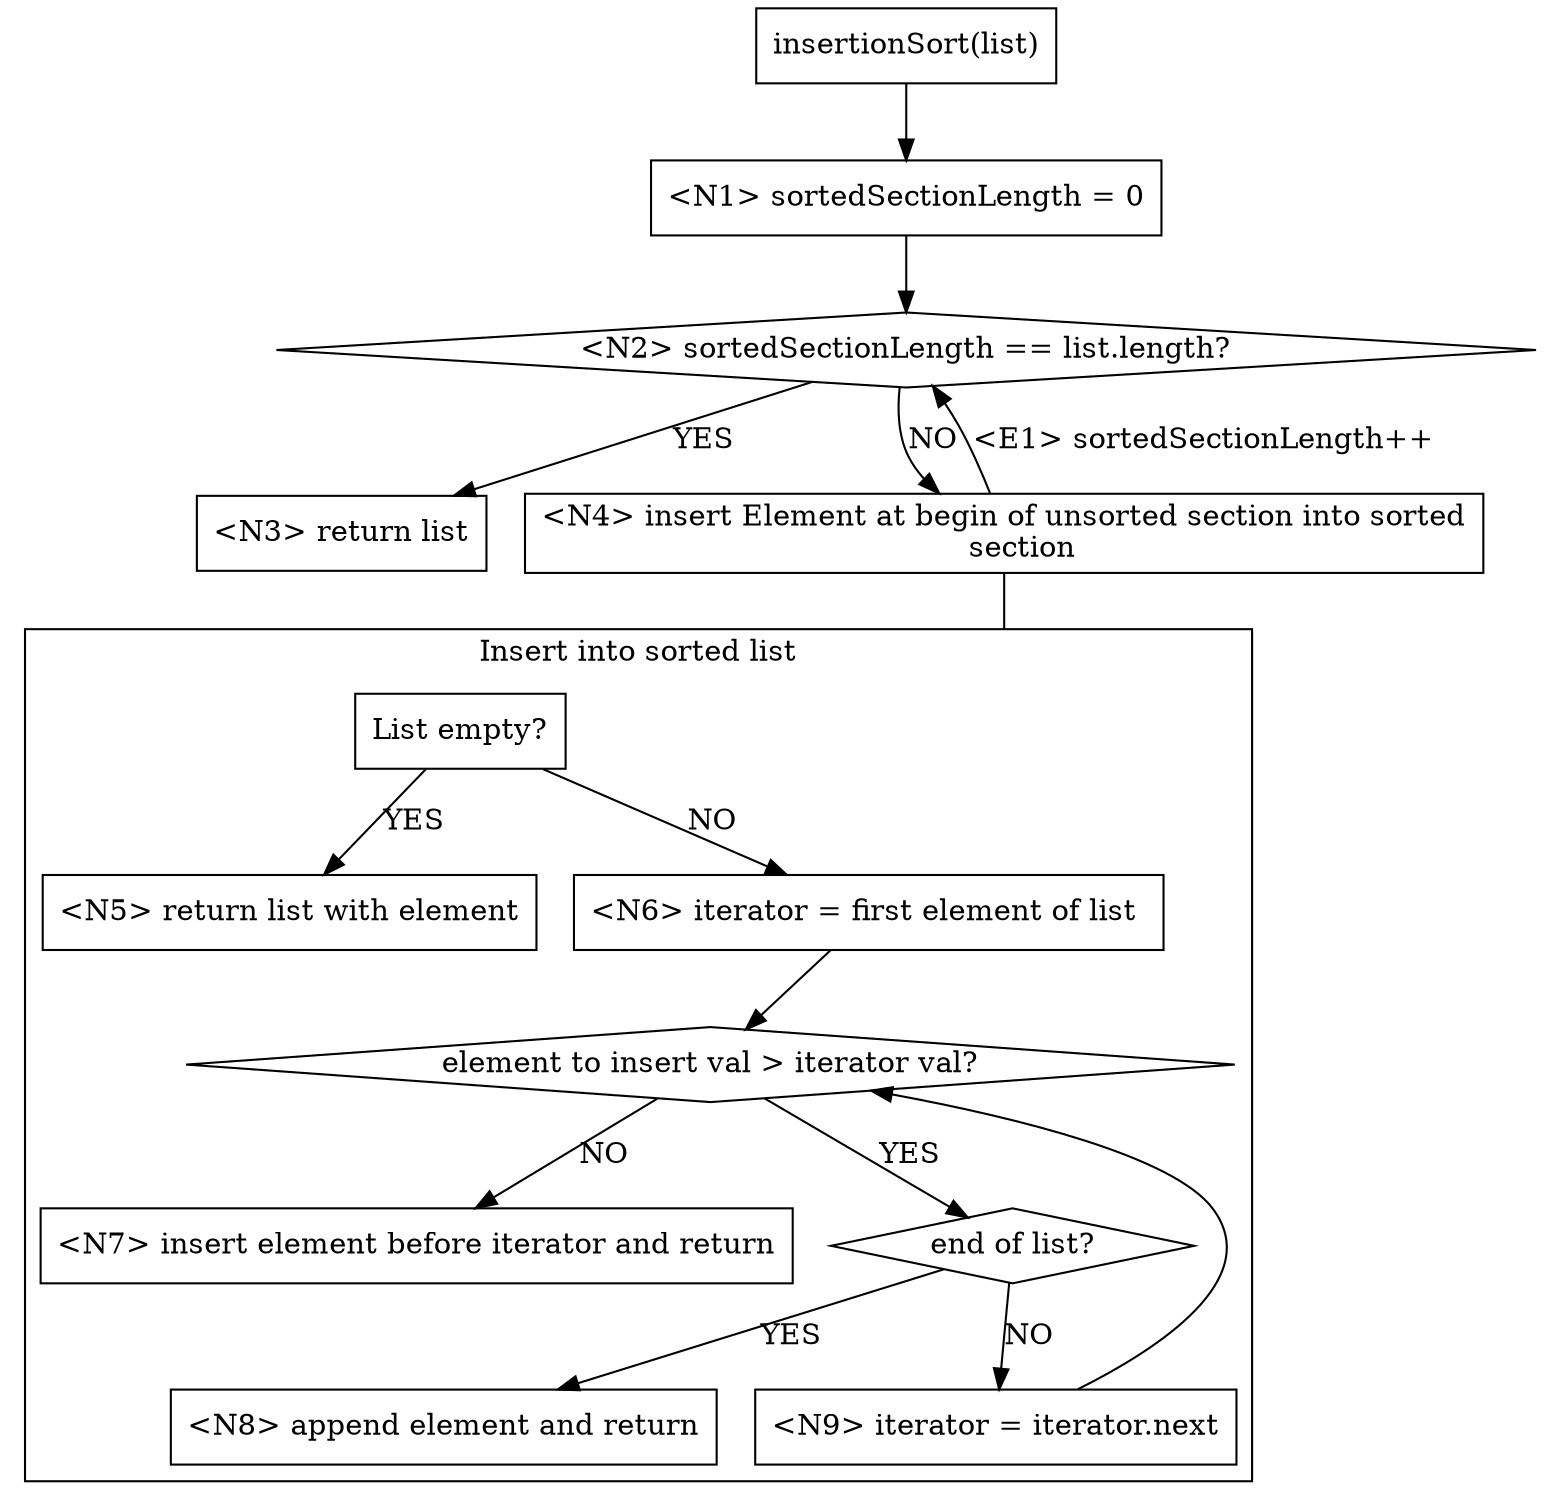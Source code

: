 digraph Q {
    node [shape = box];
    compound = true;

    s1 [label = "insertionSort(list)"]
    s1 -> s2
    s2 [label = "<N1> sortedSectionLength = 0"];
    s2 -> d2
    d2 [label = "<N2> sortedSectionLength == list.length?" shape = diamond]
    d2 -> "<N3> return list" [label = "YES"];
    d2 -> s3 [label = "NO"];
    s3 [label = "<N4> insert Element at begin of unsorted section into sorted
    section"]
    s3 -> cluster1Connector [arrowhead = none, lhead = cluster1]
    s3 -> d2 [label = "<E1> sortedSectionLength++"]


    subgraph cluster1 {
    node [shape = box];
    label = "Insert into sorted list"
    cluster1Connector [shape = point style = invis]

    cBegin [label = "List empty?"];
    cBegin -> "<N5> return list with element" [label = "YES"];
    cBegin -> c0 [label = "NO"];
    c0 [label = "<N6> iterator = first element of list "];
    c0 -> cd1
    cd1 [label = "element to insert val > iterator val?" shape = diamond];
    cd1 -> cs1 [label = "NO"];
    cd1 -> cd2 [label = "YES"];
    cs1 [label = "<N7> insert element before iterator and return"];
    cs2 [label = "<N9> iterator = iterator.next"];
    cs2 -> cd1
    cd2 [label = "end of list?" shape = diamond];
    cd2 -> appendAndReturn [label = "YES"];
    cd2 -> cs2 [label = "NO"];
    appendAndReturn [label = "<N8> append element and return"]
    }

}
